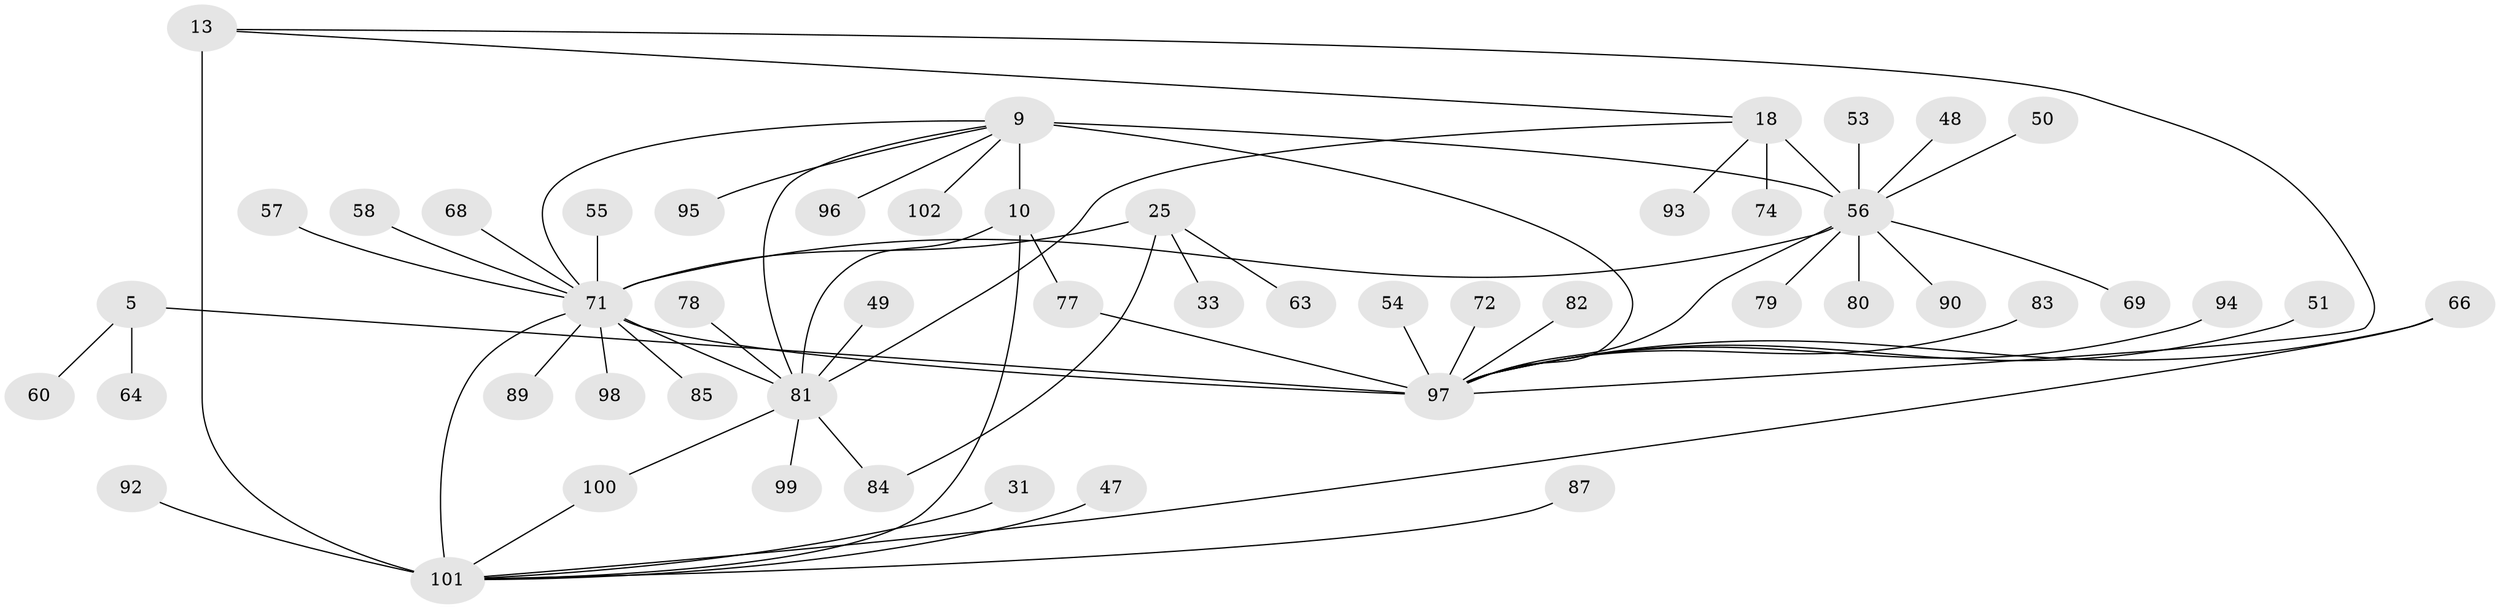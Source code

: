 // original degree distribution, {8: 0.058823529411764705, 4: 0.029411764705882353, 11: 0.0196078431372549, 6: 0.0392156862745098, 5: 0.049019607843137254, 7: 0.049019607843137254, 10: 0.0196078431372549, 9: 0.00980392156862745, 2: 0.20588235294117646, 3: 0.029411764705882353, 1: 0.49019607843137253}
// Generated by graph-tools (version 1.1) at 2025/56/03/09/25 04:56:05]
// undirected, 51 vertices, 63 edges
graph export_dot {
graph [start="1"]
  node [color=gray90,style=filled];
  5 [super="+3"];
  9 [super="+7"];
  10 [super="+8"];
  13 [super="+12"];
  18 [super="+16"];
  25 [super="+24"];
  31;
  33;
  47 [super="+35"];
  48;
  49;
  50;
  51 [super="+36"];
  53;
  54;
  55;
  56 [super="+38+52+20+30+42+43"];
  57;
  58;
  60;
  63;
  64;
  66 [super="+29"];
  68;
  69;
  71 [super="+65+37+45"];
  72;
  74;
  77 [super="+39"];
  78;
  79;
  80;
  81 [super="+73"];
  82 [super="+75"];
  83;
  84 [super="+28"];
  85;
  87 [super="+70"];
  89 [super="+61"];
  90;
  92 [super="+62"];
  93;
  94;
  95;
  96 [super="+88"];
  97 [super="+26+40"];
  98 [super="+59"];
  99;
  100 [super="+27"];
  101 [super="+91+15"];
  102;
  5 -- 60;
  5 -- 64;
  5 -- 97 [weight=6];
  9 -- 10 [weight=4];
  9 -- 95;
  9 -- 102;
  9 -- 56;
  9 -- 81 [weight=2];
  9 -- 96;
  9 -- 71;
  9 -- 97 [weight=2];
  10 -- 81 [weight=2];
  10 -- 77;
  10 -- 101 [weight=2];
  13 -- 18;
  13 -- 101 [weight=6];
  13 -- 97;
  18 -- 81 [weight=3];
  18 -- 93;
  18 -- 74;
  18 -- 56 [weight=6];
  25 -- 33;
  25 -- 63;
  25 -- 84;
  25 -- 71 [weight=6];
  31 -- 101;
  47 -- 101;
  48 -- 56;
  49 -- 81;
  50 -- 56;
  51 -- 97;
  53 -- 56;
  54 -- 97;
  55 -- 71;
  56 -- 69;
  56 -- 71;
  56 -- 79;
  56 -- 80;
  56 -- 90;
  56 -- 97;
  57 -- 71;
  58 -- 71;
  66 -- 101;
  66 -- 97;
  68 -- 71;
  71 -- 81 [weight=2];
  71 -- 89;
  71 -- 98;
  71 -- 101;
  71 -- 85;
  71 -- 97;
  72 -- 97;
  77 -- 97;
  78 -- 81;
  81 -- 99;
  81 -- 100;
  81 -- 84;
  82 -- 97;
  83 -- 97;
  87 -- 101;
  92 -- 101;
  94 -- 97;
  100 -- 101;
}
